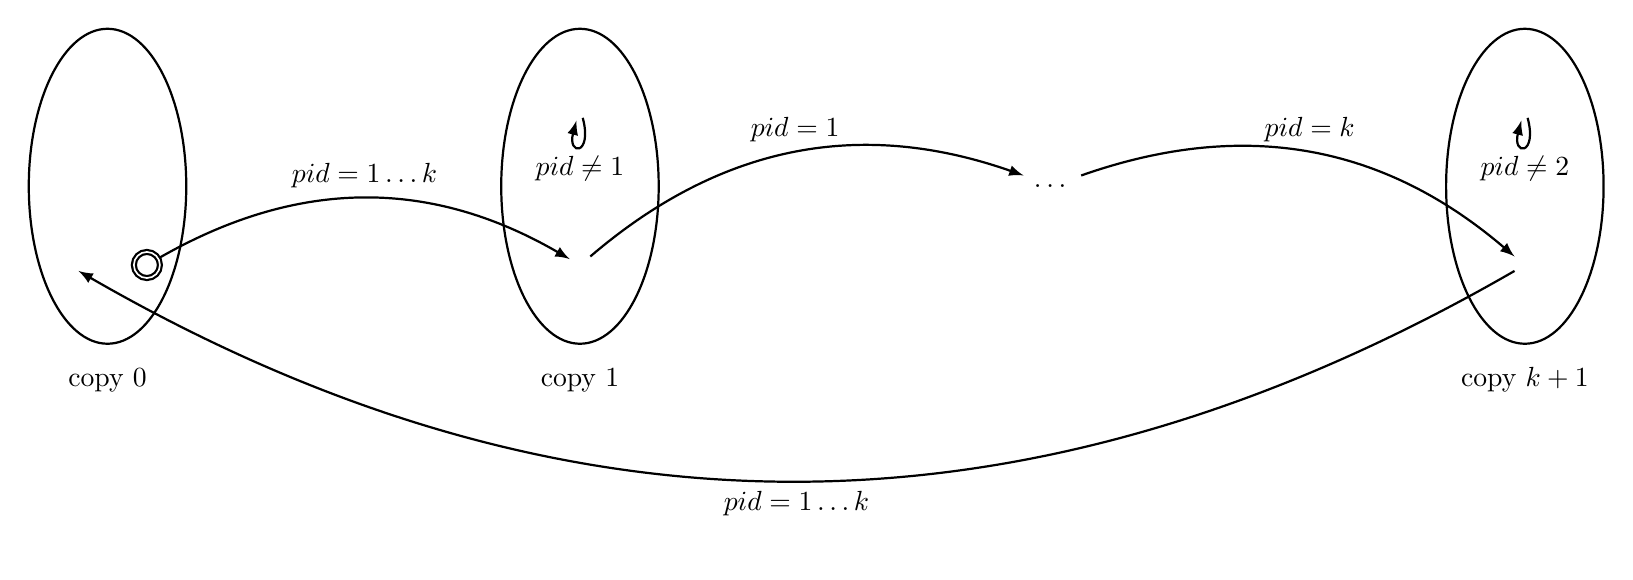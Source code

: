\begin{tikzpicture}[
every path/.style={draw,->,>=latex,thick}
]

\node[draw,ellipse,minimum height=4cm,minimum width=2cm] (0) at (0,0) {};
\node[draw,ellipse,minimum height=4cm,minimum width=2cm] (1) at (6,0) {};
%\node[] (dot) at (12,0) {\dots};
\node[draw,ellipse,minimum height=4cm,minimum width=2cm] (k1) at (18,0) {};

\node[below of = 0,node distance=70] {copy $0$};
\node[below of = 1,node distance=70] {copy $1$};
\node[below of = k1,node distance=70] {copy $k+1$};

\node[draw,circle,double] (0h) at (.5,-1) {};
\node[] (1h)   at ( 6,-1) {};
\node[] (dh) at (12,0) {\dots};
\node[] (kh)   at (18,-1) {};
\node[] (h0)   at (-.5,-1) {};

\node[] (1u) at (6,1) {};
\node[] (ku) at (18,1) {};

\path
(0h) edge[bend left] node [above] {$pid = 1\dots k$} (1h)
(1h) edge[bend left] node [above] {$pid = 1$} (dh)
(dh) edge[bend left] node [above] {$pid = k$} (kh)
(kh) edge[bend left] node [below] {$pid = 1\dots k$} (h0)
(1u) edge[loop below] node [below] {$pid \not= 1$} (1u)
(ku) edge[loop below] node [below] {$pid \not= 2$} (ku)
;

\end{tikzpicture}
